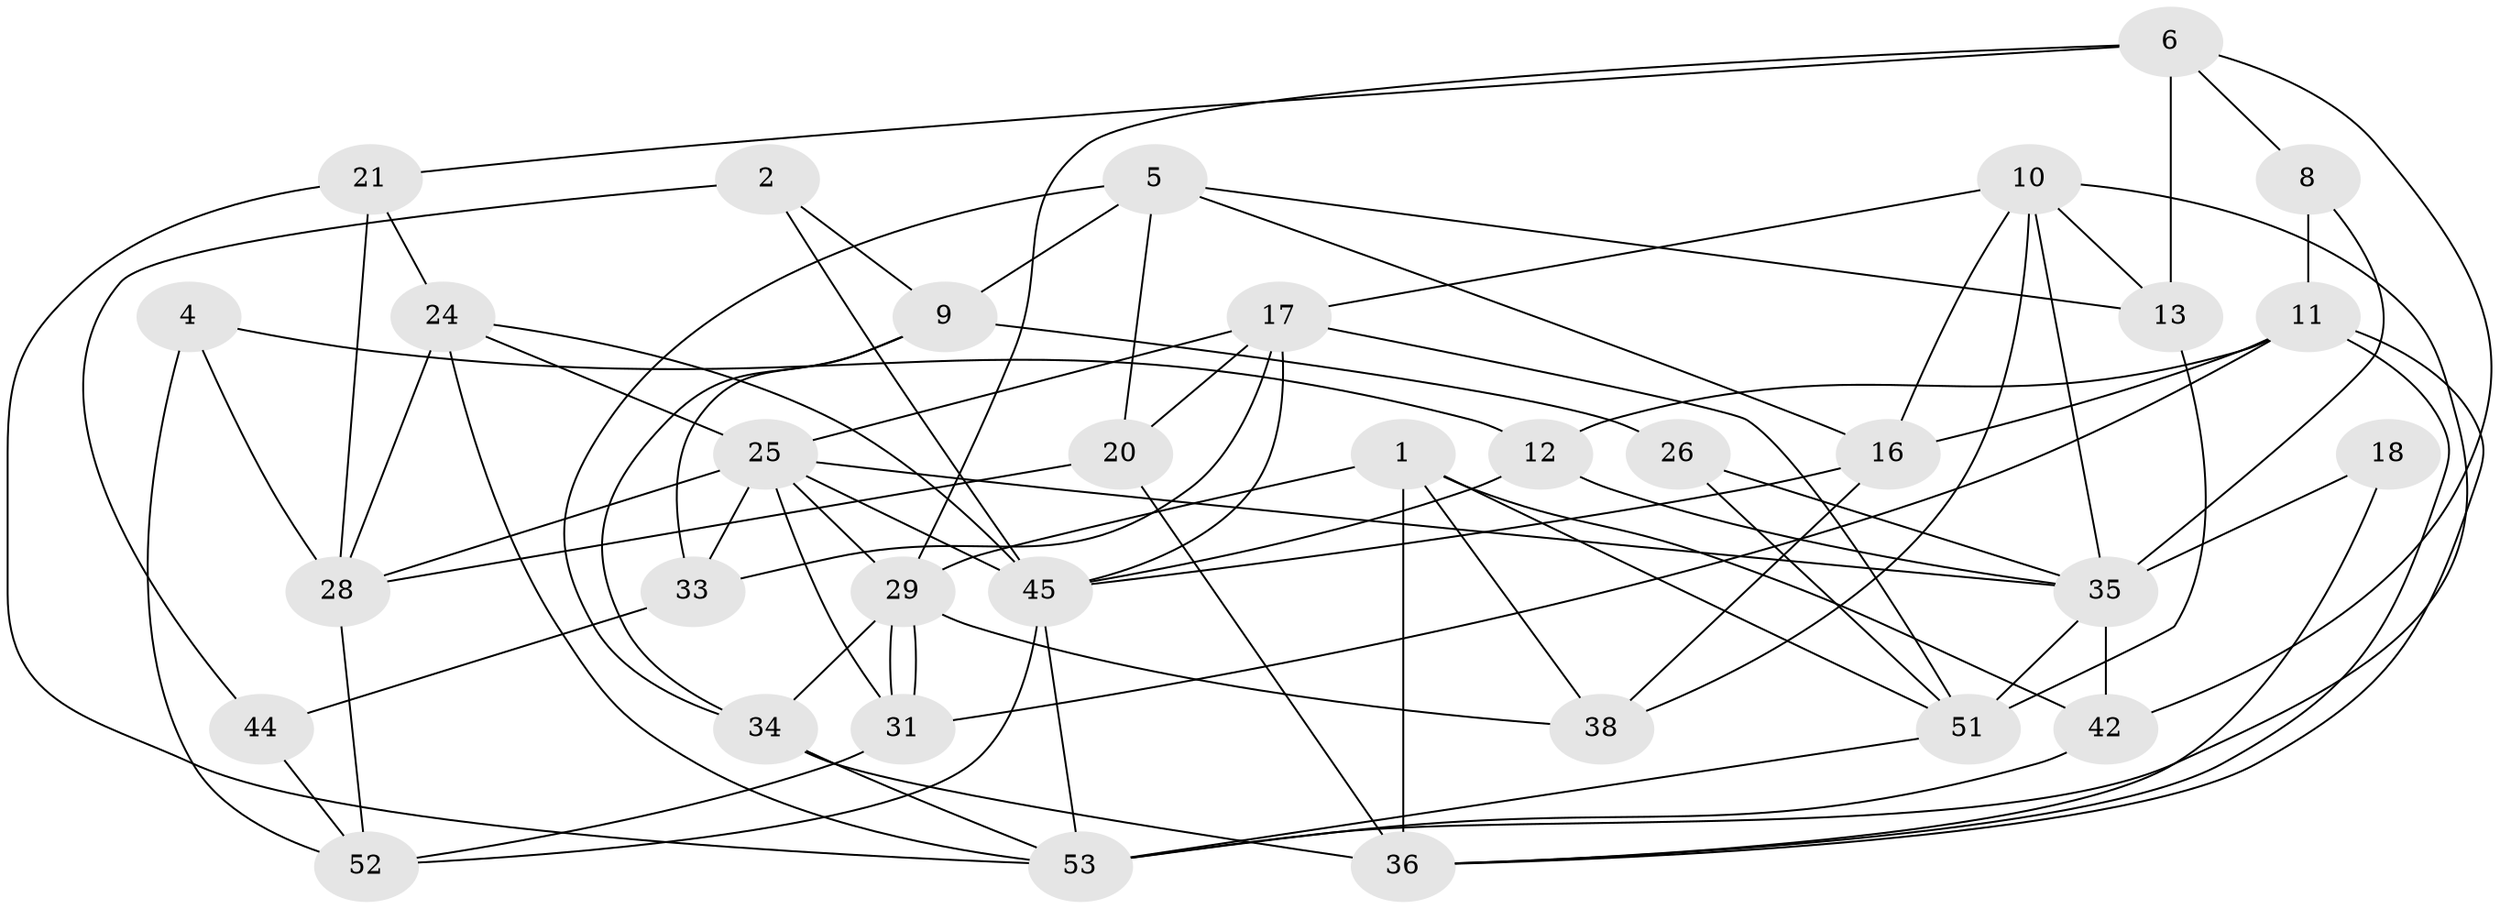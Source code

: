 // Generated by graph-tools (version 1.1) at 2025/52/02/27/25 19:52:08]
// undirected, 33 vertices, 82 edges
graph export_dot {
graph [start="1"]
  node [color=gray90,style=filled];
  1 [super="+7"];
  2 [super="+3"];
  4 [super="+32"];
  5 [super="+27"];
  6 [super="+15"];
  8;
  9 [super="+43"];
  10 [super="+14"];
  11 [super="+22"];
  12;
  13 [super="+49"];
  16 [super="+39"];
  17 [super="+19"];
  18;
  20 [super="+30"];
  21 [super="+23"];
  24;
  25 [super="+50"];
  26 [super="+41"];
  28 [super="+48"];
  29 [super="+46"];
  31 [super="+40"];
  33 [super="+56"];
  34;
  35 [super="+37"];
  36 [super="+47"];
  38;
  42;
  44;
  45 [super="+57"];
  51 [super="+54"];
  52 [super="+55"];
  53 [super="+58"];
  1 -- 42;
  1 -- 38;
  1 -- 51;
  1 -- 29;
  1 -- 36;
  2 -- 44;
  2 -- 9;
  2 -- 45 [weight=2];
  4 -- 28;
  4 -- 12;
  4 -- 52 [weight=2];
  5 -- 34;
  5 -- 13;
  5 -- 9 [weight=2];
  5 -- 16;
  5 -- 20;
  6 -- 13;
  6 -- 42;
  6 -- 8;
  6 -- 29;
  6 -- 21;
  8 -- 35;
  8 -- 11;
  9 -- 34;
  9 -- 26;
  9 -- 33;
  10 -- 13;
  10 -- 53;
  10 -- 35;
  10 -- 17;
  10 -- 38;
  10 -- 16;
  11 -- 36;
  11 -- 36;
  11 -- 16;
  11 -- 12;
  11 -- 31 [weight=2];
  12 -- 35;
  12 -- 45;
  13 -- 51 [weight=2];
  16 -- 45;
  16 -- 38;
  17 -- 51;
  17 -- 33;
  17 -- 25;
  17 -- 45;
  17 -- 20;
  18 -- 36;
  18 -- 35;
  20 -- 36 [weight=2];
  20 -- 28;
  21 -- 24;
  21 -- 28;
  21 -- 53;
  24 -- 28;
  24 -- 53;
  24 -- 25;
  24 -- 45;
  25 -- 31;
  25 -- 29;
  25 -- 33;
  25 -- 35;
  25 -- 45;
  25 -- 28;
  26 -- 35;
  26 -- 51;
  28 -- 52;
  29 -- 31;
  29 -- 31;
  29 -- 34;
  29 -- 38;
  31 -- 52;
  33 -- 44;
  34 -- 53;
  34 -- 36;
  35 -- 42;
  35 -- 51;
  42 -- 53;
  44 -- 52;
  45 -- 52 [weight=2];
  45 -- 53;
  51 -- 53;
}
